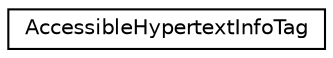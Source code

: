 digraph "类继承关系图"
{
 // LATEX_PDF_SIZE
  edge [fontname="Helvetica",fontsize="10",labelfontname="Helvetica",labelfontsize="10"];
  node [fontname="Helvetica",fontsize="10",shape=record];
  rankdir="LR";
  Node0 [label="AccessibleHypertextInfoTag",height=0.2,width=0.4,color="black", fillcolor="white", style="filled",URL="$struct_accessible_hypertext_info_tag.html",tooltip=" "];
}
